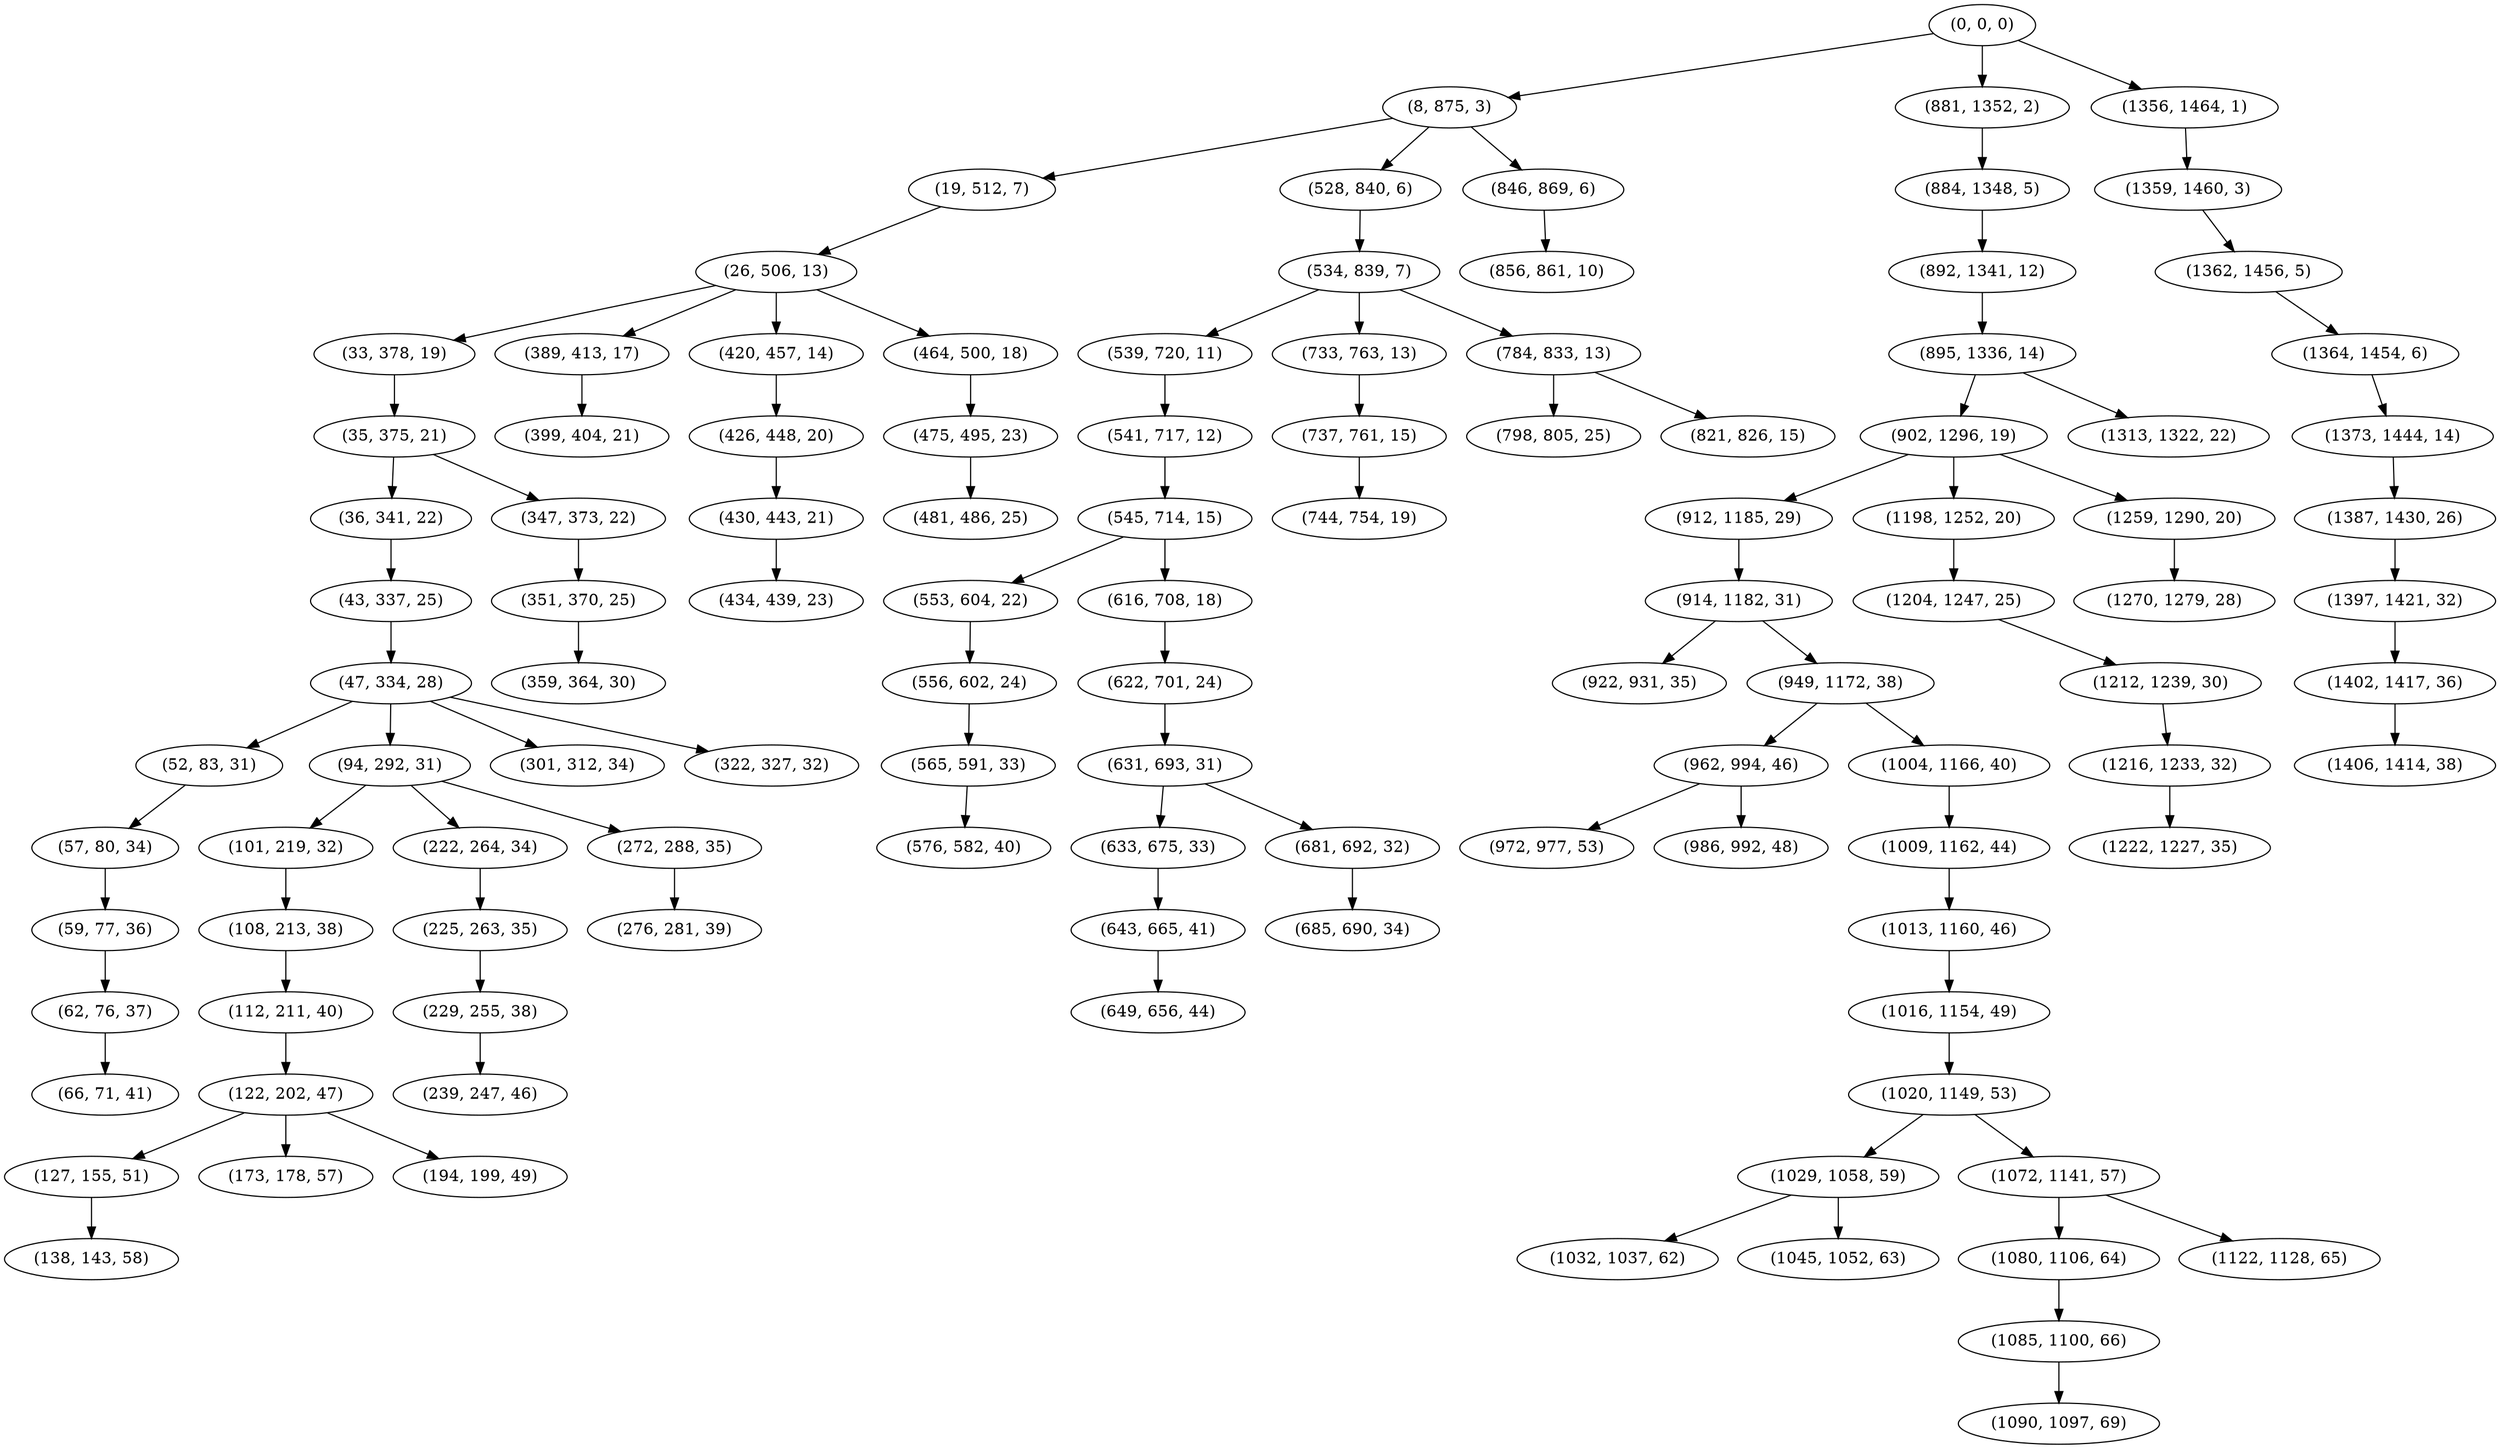digraph tree {
    "(0, 0, 0)";
    "(8, 875, 3)";
    "(19, 512, 7)";
    "(26, 506, 13)";
    "(33, 378, 19)";
    "(35, 375, 21)";
    "(36, 341, 22)";
    "(43, 337, 25)";
    "(47, 334, 28)";
    "(52, 83, 31)";
    "(57, 80, 34)";
    "(59, 77, 36)";
    "(62, 76, 37)";
    "(66, 71, 41)";
    "(94, 292, 31)";
    "(101, 219, 32)";
    "(108, 213, 38)";
    "(112, 211, 40)";
    "(122, 202, 47)";
    "(127, 155, 51)";
    "(138, 143, 58)";
    "(173, 178, 57)";
    "(194, 199, 49)";
    "(222, 264, 34)";
    "(225, 263, 35)";
    "(229, 255, 38)";
    "(239, 247, 46)";
    "(272, 288, 35)";
    "(276, 281, 39)";
    "(301, 312, 34)";
    "(322, 327, 32)";
    "(347, 373, 22)";
    "(351, 370, 25)";
    "(359, 364, 30)";
    "(389, 413, 17)";
    "(399, 404, 21)";
    "(420, 457, 14)";
    "(426, 448, 20)";
    "(430, 443, 21)";
    "(434, 439, 23)";
    "(464, 500, 18)";
    "(475, 495, 23)";
    "(481, 486, 25)";
    "(528, 840, 6)";
    "(534, 839, 7)";
    "(539, 720, 11)";
    "(541, 717, 12)";
    "(545, 714, 15)";
    "(553, 604, 22)";
    "(556, 602, 24)";
    "(565, 591, 33)";
    "(576, 582, 40)";
    "(616, 708, 18)";
    "(622, 701, 24)";
    "(631, 693, 31)";
    "(633, 675, 33)";
    "(643, 665, 41)";
    "(649, 656, 44)";
    "(681, 692, 32)";
    "(685, 690, 34)";
    "(733, 763, 13)";
    "(737, 761, 15)";
    "(744, 754, 19)";
    "(784, 833, 13)";
    "(798, 805, 25)";
    "(821, 826, 15)";
    "(846, 869, 6)";
    "(856, 861, 10)";
    "(881, 1352, 2)";
    "(884, 1348, 5)";
    "(892, 1341, 12)";
    "(895, 1336, 14)";
    "(902, 1296, 19)";
    "(912, 1185, 29)";
    "(914, 1182, 31)";
    "(922, 931, 35)";
    "(949, 1172, 38)";
    "(962, 994, 46)";
    "(972, 977, 53)";
    "(986, 992, 48)";
    "(1004, 1166, 40)";
    "(1009, 1162, 44)";
    "(1013, 1160, 46)";
    "(1016, 1154, 49)";
    "(1020, 1149, 53)";
    "(1029, 1058, 59)";
    "(1032, 1037, 62)";
    "(1045, 1052, 63)";
    "(1072, 1141, 57)";
    "(1080, 1106, 64)";
    "(1085, 1100, 66)";
    "(1090, 1097, 69)";
    "(1122, 1128, 65)";
    "(1198, 1252, 20)";
    "(1204, 1247, 25)";
    "(1212, 1239, 30)";
    "(1216, 1233, 32)";
    "(1222, 1227, 35)";
    "(1259, 1290, 20)";
    "(1270, 1279, 28)";
    "(1313, 1322, 22)";
    "(1356, 1464, 1)";
    "(1359, 1460, 3)";
    "(1362, 1456, 5)";
    "(1364, 1454, 6)";
    "(1373, 1444, 14)";
    "(1387, 1430, 26)";
    "(1397, 1421, 32)";
    "(1402, 1417, 36)";
    "(1406, 1414, 38)";
    "(0, 0, 0)" -> "(8, 875, 3)";
    "(0, 0, 0)" -> "(881, 1352, 2)";
    "(0, 0, 0)" -> "(1356, 1464, 1)";
    "(8, 875, 3)" -> "(19, 512, 7)";
    "(8, 875, 3)" -> "(528, 840, 6)";
    "(8, 875, 3)" -> "(846, 869, 6)";
    "(19, 512, 7)" -> "(26, 506, 13)";
    "(26, 506, 13)" -> "(33, 378, 19)";
    "(26, 506, 13)" -> "(389, 413, 17)";
    "(26, 506, 13)" -> "(420, 457, 14)";
    "(26, 506, 13)" -> "(464, 500, 18)";
    "(33, 378, 19)" -> "(35, 375, 21)";
    "(35, 375, 21)" -> "(36, 341, 22)";
    "(35, 375, 21)" -> "(347, 373, 22)";
    "(36, 341, 22)" -> "(43, 337, 25)";
    "(43, 337, 25)" -> "(47, 334, 28)";
    "(47, 334, 28)" -> "(52, 83, 31)";
    "(47, 334, 28)" -> "(94, 292, 31)";
    "(47, 334, 28)" -> "(301, 312, 34)";
    "(47, 334, 28)" -> "(322, 327, 32)";
    "(52, 83, 31)" -> "(57, 80, 34)";
    "(57, 80, 34)" -> "(59, 77, 36)";
    "(59, 77, 36)" -> "(62, 76, 37)";
    "(62, 76, 37)" -> "(66, 71, 41)";
    "(94, 292, 31)" -> "(101, 219, 32)";
    "(94, 292, 31)" -> "(222, 264, 34)";
    "(94, 292, 31)" -> "(272, 288, 35)";
    "(101, 219, 32)" -> "(108, 213, 38)";
    "(108, 213, 38)" -> "(112, 211, 40)";
    "(112, 211, 40)" -> "(122, 202, 47)";
    "(122, 202, 47)" -> "(127, 155, 51)";
    "(122, 202, 47)" -> "(173, 178, 57)";
    "(122, 202, 47)" -> "(194, 199, 49)";
    "(127, 155, 51)" -> "(138, 143, 58)";
    "(222, 264, 34)" -> "(225, 263, 35)";
    "(225, 263, 35)" -> "(229, 255, 38)";
    "(229, 255, 38)" -> "(239, 247, 46)";
    "(272, 288, 35)" -> "(276, 281, 39)";
    "(347, 373, 22)" -> "(351, 370, 25)";
    "(351, 370, 25)" -> "(359, 364, 30)";
    "(389, 413, 17)" -> "(399, 404, 21)";
    "(420, 457, 14)" -> "(426, 448, 20)";
    "(426, 448, 20)" -> "(430, 443, 21)";
    "(430, 443, 21)" -> "(434, 439, 23)";
    "(464, 500, 18)" -> "(475, 495, 23)";
    "(475, 495, 23)" -> "(481, 486, 25)";
    "(528, 840, 6)" -> "(534, 839, 7)";
    "(534, 839, 7)" -> "(539, 720, 11)";
    "(534, 839, 7)" -> "(733, 763, 13)";
    "(534, 839, 7)" -> "(784, 833, 13)";
    "(539, 720, 11)" -> "(541, 717, 12)";
    "(541, 717, 12)" -> "(545, 714, 15)";
    "(545, 714, 15)" -> "(553, 604, 22)";
    "(545, 714, 15)" -> "(616, 708, 18)";
    "(553, 604, 22)" -> "(556, 602, 24)";
    "(556, 602, 24)" -> "(565, 591, 33)";
    "(565, 591, 33)" -> "(576, 582, 40)";
    "(616, 708, 18)" -> "(622, 701, 24)";
    "(622, 701, 24)" -> "(631, 693, 31)";
    "(631, 693, 31)" -> "(633, 675, 33)";
    "(631, 693, 31)" -> "(681, 692, 32)";
    "(633, 675, 33)" -> "(643, 665, 41)";
    "(643, 665, 41)" -> "(649, 656, 44)";
    "(681, 692, 32)" -> "(685, 690, 34)";
    "(733, 763, 13)" -> "(737, 761, 15)";
    "(737, 761, 15)" -> "(744, 754, 19)";
    "(784, 833, 13)" -> "(798, 805, 25)";
    "(784, 833, 13)" -> "(821, 826, 15)";
    "(846, 869, 6)" -> "(856, 861, 10)";
    "(881, 1352, 2)" -> "(884, 1348, 5)";
    "(884, 1348, 5)" -> "(892, 1341, 12)";
    "(892, 1341, 12)" -> "(895, 1336, 14)";
    "(895, 1336, 14)" -> "(902, 1296, 19)";
    "(895, 1336, 14)" -> "(1313, 1322, 22)";
    "(902, 1296, 19)" -> "(912, 1185, 29)";
    "(902, 1296, 19)" -> "(1198, 1252, 20)";
    "(902, 1296, 19)" -> "(1259, 1290, 20)";
    "(912, 1185, 29)" -> "(914, 1182, 31)";
    "(914, 1182, 31)" -> "(922, 931, 35)";
    "(914, 1182, 31)" -> "(949, 1172, 38)";
    "(949, 1172, 38)" -> "(962, 994, 46)";
    "(949, 1172, 38)" -> "(1004, 1166, 40)";
    "(962, 994, 46)" -> "(972, 977, 53)";
    "(962, 994, 46)" -> "(986, 992, 48)";
    "(1004, 1166, 40)" -> "(1009, 1162, 44)";
    "(1009, 1162, 44)" -> "(1013, 1160, 46)";
    "(1013, 1160, 46)" -> "(1016, 1154, 49)";
    "(1016, 1154, 49)" -> "(1020, 1149, 53)";
    "(1020, 1149, 53)" -> "(1029, 1058, 59)";
    "(1020, 1149, 53)" -> "(1072, 1141, 57)";
    "(1029, 1058, 59)" -> "(1032, 1037, 62)";
    "(1029, 1058, 59)" -> "(1045, 1052, 63)";
    "(1072, 1141, 57)" -> "(1080, 1106, 64)";
    "(1072, 1141, 57)" -> "(1122, 1128, 65)";
    "(1080, 1106, 64)" -> "(1085, 1100, 66)";
    "(1085, 1100, 66)" -> "(1090, 1097, 69)";
    "(1198, 1252, 20)" -> "(1204, 1247, 25)";
    "(1204, 1247, 25)" -> "(1212, 1239, 30)";
    "(1212, 1239, 30)" -> "(1216, 1233, 32)";
    "(1216, 1233, 32)" -> "(1222, 1227, 35)";
    "(1259, 1290, 20)" -> "(1270, 1279, 28)";
    "(1356, 1464, 1)" -> "(1359, 1460, 3)";
    "(1359, 1460, 3)" -> "(1362, 1456, 5)";
    "(1362, 1456, 5)" -> "(1364, 1454, 6)";
    "(1364, 1454, 6)" -> "(1373, 1444, 14)";
    "(1373, 1444, 14)" -> "(1387, 1430, 26)";
    "(1387, 1430, 26)" -> "(1397, 1421, 32)";
    "(1397, 1421, 32)" -> "(1402, 1417, 36)";
    "(1402, 1417, 36)" -> "(1406, 1414, 38)";
}
